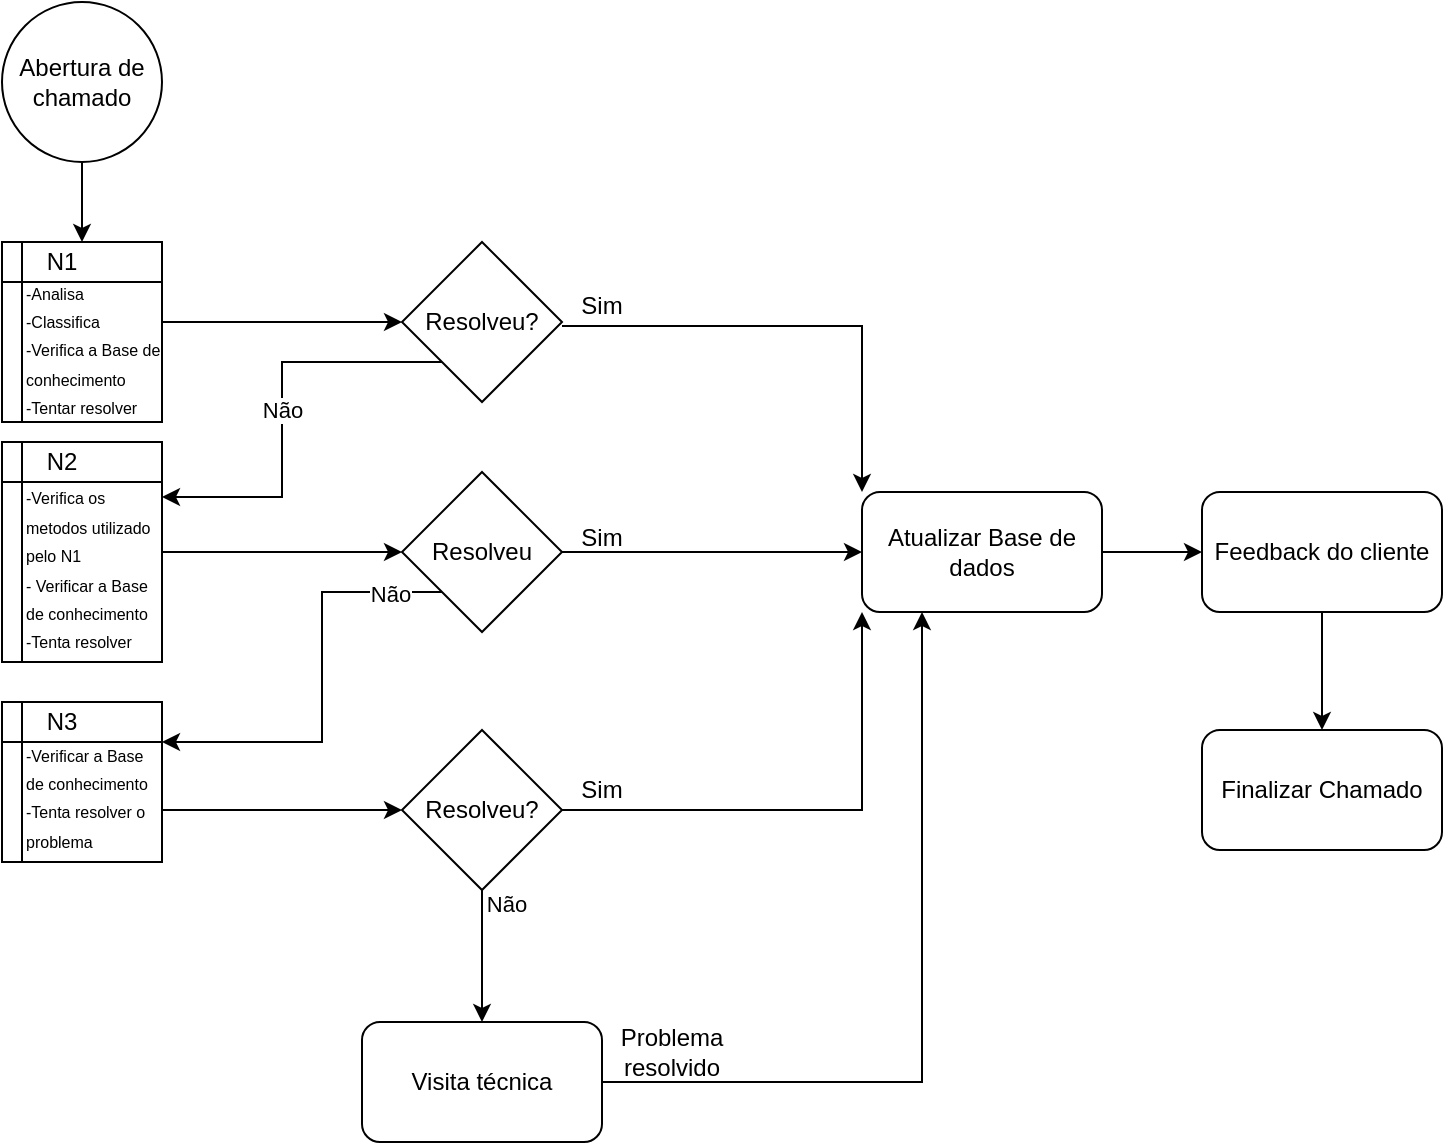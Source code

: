 <mxfile version="14.7.6" type="device"><diagram id="D5JKJ83ItGDAmjc4zXSw" name="Page-1"><mxGraphModel dx="675" dy="351" grid="1" gridSize="10" guides="1" tooltips="1" connect="1" arrows="1" fold="1" page="1" pageScale="1" pageWidth="827" pageHeight="1169" math="0" shadow="0"><root><mxCell id="0"/><mxCell id="1" parent="0"/><mxCell id="3NSEL4kOnluSOp-S8pPM-10" style="edgeStyle=orthogonalEdgeStyle;rounded=0;orthogonalLoop=1;jettySize=auto;html=1;exitX=0.5;exitY=1;exitDx=0;exitDy=0;entryX=0.75;entryY=0;entryDx=0;entryDy=0;" parent="1" source="3NSEL4kOnluSOp-S8pPM-5" target="zKUtLI6Z8DhGinox8jtZ-1" edge="1"><mxGeometry relative="1" as="geometry"><mxPoint x="120" y="130" as="targetPoint"/></mxGeometry></mxCell><mxCell id="3NSEL4kOnluSOp-S8pPM-5" value="Abertura de chamado" style="ellipse;whiteSpace=wrap;html=1;aspect=fixed;" parent="1" vertex="1"><mxGeometry x="80" y="90" width="80" height="80" as="geometry"/></mxCell><mxCell id="3NSEL4kOnluSOp-S8pPM-39" style="edgeStyle=orthogonalEdgeStyle;rounded=0;orthogonalLoop=1;jettySize=auto;html=1;exitX=1;exitY=0.5;exitDx=0;exitDy=0;entryX=0;entryY=0.5;entryDx=0;entryDy=0;" parent="1" source="3NSEL4kOnluSOp-S8pPM-11" target="3NSEL4kOnluSOp-S8pPM-13" edge="1"><mxGeometry relative="1" as="geometry"><Array as="points"><mxPoint x="160" y="250"/></Array></mxGeometry></mxCell><mxCell id="3NSEL4kOnluSOp-S8pPM-11" value="" style="shape=internalStorage;whiteSpace=wrap;html=1;backgroundOutline=1;dx=10;dy=20;" parent="1" vertex="1"><mxGeometry x="80" y="210" width="80" height="90" as="geometry"/></mxCell><mxCell id="3NSEL4kOnluSOp-S8pPM-40" value="Não" style="edgeStyle=orthogonalEdgeStyle;rounded=0;orthogonalLoop=1;jettySize=auto;html=1;exitX=0;exitY=1;exitDx=0;exitDy=0;entryX=1;entryY=0.25;entryDx=0;entryDy=0;" parent="1" source="3NSEL4kOnluSOp-S8pPM-13" target="3NSEL4kOnluSOp-S8pPM-15" edge="1"><mxGeometry relative="1" as="geometry"><mxPoint x="180" y="360" as="targetPoint"/></mxGeometry></mxCell><mxCell id="3NSEL4kOnluSOp-S8pPM-13" value="Resolveu?" style="rhombus;whiteSpace=wrap;html=1;" parent="1" vertex="1"><mxGeometry x="280" y="210" width="80" height="80" as="geometry"/></mxCell><mxCell id="3NSEL4kOnluSOp-S8pPM-44" style="edgeStyle=orthogonalEdgeStyle;rounded=0;orthogonalLoop=1;jettySize=auto;html=1;exitX=1;exitY=0.5;exitDx=0;exitDy=0;entryX=0;entryY=0.5;entryDx=0;entryDy=0;" parent="1" source="3NSEL4kOnluSOp-S8pPM-15" target="3NSEL4kOnluSOp-S8pPM-42" edge="1"><mxGeometry relative="1" as="geometry"/></mxCell><mxCell id="3NSEL4kOnluSOp-S8pPM-15" value="" style="shape=internalStorage;whiteSpace=wrap;html=1;backgroundOutline=1;dx=10;dy=20;" parent="1" vertex="1"><mxGeometry x="80" y="310" width="80" height="110" as="geometry"/></mxCell><mxCell id="3NSEL4kOnluSOp-S8pPM-16" value="" style="shape=internalStorage;whiteSpace=wrap;html=1;backgroundOutline=1;dx=10;dy=20;" parent="1" vertex="1"><mxGeometry x="80" y="440" width="80" height="80" as="geometry"/></mxCell><mxCell id="3NSEL4kOnluSOp-S8pPM-34" value="Finalizar Chamado" style="rounded=1;whiteSpace=wrap;html=1;" parent="1" vertex="1"><mxGeometry x="680" y="454" width="120" height="60" as="geometry"/></mxCell><mxCell id="3NSEL4kOnluSOp-S8pPM-48" style="edgeStyle=orthogonalEdgeStyle;rounded=0;orthogonalLoop=1;jettySize=auto;html=1;exitX=0;exitY=1;exitDx=0;exitDy=0;entryX=1;entryY=0.25;entryDx=0;entryDy=0;" parent="1" source="3NSEL4kOnluSOp-S8pPM-42" target="3NSEL4kOnluSOp-S8pPM-16" edge="1"><mxGeometry relative="1" as="geometry"><Array as="points"><mxPoint x="240" y="385"/><mxPoint x="240" y="460"/></Array></mxGeometry></mxCell><mxCell id="3NSEL4kOnluSOp-S8pPM-50" value="Não" style="edgeLabel;html=1;align=center;verticalAlign=middle;resizable=0;points=[];" parent="3NSEL4kOnluSOp-S8pPM-48" vertex="1" connectable="0"><mxGeometry x="-0.756" y="1" relative="1" as="geometry"><mxPoint as="offset"/></mxGeometry></mxCell><mxCell id="bTkxc7KBUEMTEHZper9e-31" style="edgeStyle=orthogonalEdgeStyle;rounded=0;orthogonalLoop=1;jettySize=auto;html=1;exitX=1;exitY=0.5;exitDx=0;exitDy=0;entryX=0;entryY=0.5;entryDx=0;entryDy=0;" edge="1" parent="1" source="3NSEL4kOnluSOp-S8pPM-42" target="bTkxc7KBUEMTEHZper9e-3"><mxGeometry relative="1" as="geometry"/></mxCell><mxCell id="3NSEL4kOnluSOp-S8pPM-42" value="Resolveu" style="rhombus;whiteSpace=wrap;html=1;" parent="1" vertex="1"><mxGeometry x="280" y="325" width="80" height="80" as="geometry"/></mxCell><mxCell id="bTkxc7KBUEMTEHZper9e-2" style="edgeStyle=orthogonalEdgeStyle;rounded=0;orthogonalLoop=1;jettySize=auto;html=1;exitX=0.5;exitY=1;exitDx=0;exitDy=0;entryX=0.5;entryY=0;entryDx=0;entryDy=0;" edge="1" parent="1" source="3NSEL4kOnluSOp-S8pPM-51" target="bTkxc7KBUEMTEHZper9e-1"><mxGeometry relative="1" as="geometry"/></mxCell><mxCell id="bTkxc7KBUEMTEHZper9e-16" value="Não" style="edgeLabel;html=1;align=center;verticalAlign=middle;resizable=0;points=[];" vertex="1" connectable="0" parent="bTkxc7KBUEMTEHZper9e-2"><mxGeometry x="-0.927" y="-1" relative="1" as="geometry"><mxPoint x="13" y="4" as="offset"/></mxGeometry></mxCell><mxCell id="bTkxc7KBUEMTEHZper9e-40" style="edgeStyle=orthogonalEdgeStyle;rounded=0;orthogonalLoop=1;jettySize=auto;html=1;exitX=1;exitY=0.5;exitDx=0;exitDy=0;entryX=0;entryY=1;entryDx=0;entryDy=0;" edge="1" parent="1" source="3NSEL4kOnluSOp-S8pPM-51" target="bTkxc7KBUEMTEHZper9e-3"><mxGeometry relative="1" as="geometry"/></mxCell><mxCell id="3NSEL4kOnluSOp-S8pPM-51" value="Resolveu?" style="rhombus;whiteSpace=wrap;html=1;" parent="1" vertex="1"><mxGeometry x="280" y="454" width="80" height="80" as="geometry"/></mxCell><mxCell id="zKUtLI6Z8DhGinox8jtZ-1" value="N1" style="text;html=1;strokeColor=none;fillColor=none;align=center;verticalAlign=middle;whiteSpace=wrap;rounded=0;" parent="1" vertex="1"><mxGeometry x="90" y="210" width="40" height="20" as="geometry"/></mxCell><mxCell id="zKUtLI6Z8DhGinox8jtZ-2" value="&lt;font style=&quot;font-size: 8px&quot;&gt;-Analisa&lt;br&gt;&lt;/font&gt;&lt;span&gt;&lt;font style=&quot;font-size: 8px&quot;&gt;-Classifica&lt;br&gt;-Verifica a Base de conhecimento&lt;br&gt;&lt;/font&gt;&lt;span style=&quot;font-size: 8px&quot;&gt;-Tentar&amp;nbsp;resolver&lt;/span&gt;&lt;br&gt;&lt;/span&gt;" style="text;html=1;strokeColor=none;fillColor=none;align=left;verticalAlign=middle;whiteSpace=wrap;rounded=0;" parent="1" vertex="1"><mxGeometry x="90" y="233" width="70" height="60" as="geometry"/></mxCell><mxCell id="zKUtLI6Z8DhGinox8jtZ-3" value="N2" style="text;html=1;strokeColor=none;fillColor=none;align=center;verticalAlign=middle;whiteSpace=wrap;rounded=0;" parent="1" vertex="1"><mxGeometry x="90" y="310" width="40" height="20" as="geometry"/></mxCell><mxCell id="zKUtLI6Z8DhGinox8jtZ-4" value="&lt;font style=&quot;font-size: 8px&quot;&gt;-Verifica os metodos utilizado pelo N1&lt;br&gt;- Verificar a Base de conhecimento&lt;br&gt;-Tenta resolver&lt;br&gt;&lt;/font&gt;" style="text;html=1;strokeColor=none;fillColor=none;align=left;verticalAlign=middle;whiteSpace=wrap;rounded=0;" parent="1" vertex="1"><mxGeometry x="90" y="333" width="70" height="80" as="geometry"/></mxCell><mxCell id="zKUtLI6Z8DhGinox8jtZ-5" value="N3" style="text;html=1;strokeColor=none;fillColor=none;align=center;verticalAlign=middle;whiteSpace=wrap;rounded=0;" parent="1" vertex="1"><mxGeometry x="90" y="440" width="40" height="20" as="geometry"/></mxCell><mxCell id="bTkxc7KBUEMTEHZper9e-14" style="edgeStyle=orthogonalEdgeStyle;rounded=0;orthogonalLoop=1;jettySize=auto;html=1;exitX=1;exitY=0.5;exitDx=0;exitDy=0;entryX=0;entryY=0.5;entryDx=0;entryDy=0;" edge="1" parent="1" source="zKUtLI6Z8DhGinox8jtZ-6" target="3NSEL4kOnluSOp-S8pPM-51"><mxGeometry relative="1" as="geometry"/></mxCell><mxCell id="zKUtLI6Z8DhGinox8jtZ-6" value="&lt;span style=&quot;font-size: 8px&quot;&gt;-Verificar a Base de conhecimento&lt;br&gt;&lt;/span&gt;&lt;span style=&quot;font-size: 8px&quot;&gt;-Tenta resolver o problema&lt;/span&gt;&lt;span style=&quot;font-size: 8px&quot;&gt;&lt;br&gt;&lt;br&gt;&lt;/span&gt;" style="text;html=1;strokeColor=none;fillColor=none;align=left;verticalAlign=middle;whiteSpace=wrap;rounded=0;" parent="1" vertex="1"><mxGeometry x="90" y="464" width="70" height="60" as="geometry"/></mxCell><mxCell id="bTkxc7KBUEMTEHZper9e-41" style="edgeStyle=orthogonalEdgeStyle;rounded=0;orthogonalLoop=1;jettySize=auto;html=1;exitX=1;exitY=0.5;exitDx=0;exitDy=0;entryX=0.25;entryY=1;entryDx=0;entryDy=0;" edge="1" parent="1" source="bTkxc7KBUEMTEHZper9e-1" target="bTkxc7KBUEMTEHZper9e-3"><mxGeometry relative="1" as="geometry"/></mxCell><mxCell id="bTkxc7KBUEMTEHZper9e-1" value="Visita técnica" style="rounded=1;whiteSpace=wrap;html=1;" vertex="1" parent="1"><mxGeometry x="260" y="600" width="120" height="60" as="geometry"/></mxCell><mxCell id="bTkxc7KBUEMTEHZper9e-35" style="edgeStyle=orthogonalEdgeStyle;rounded=0;orthogonalLoop=1;jettySize=auto;html=1;exitX=1;exitY=0.5;exitDx=0;exitDy=0;entryX=0;entryY=0.5;entryDx=0;entryDy=0;" edge="1" parent="1" source="bTkxc7KBUEMTEHZper9e-3" target="bTkxc7KBUEMTEHZper9e-4"><mxGeometry relative="1" as="geometry"/></mxCell><mxCell id="bTkxc7KBUEMTEHZper9e-3" value="Atualizar Base de dados" style="rounded=1;whiteSpace=wrap;html=1;" vertex="1" parent="1"><mxGeometry x="510" y="335" width="120" height="60" as="geometry"/></mxCell><mxCell id="bTkxc7KBUEMTEHZper9e-36" style="edgeStyle=orthogonalEdgeStyle;rounded=0;orthogonalLoop=1;jettySize=auto;html=1;exitX=0.5;exitY=1;exitDx=0;exitDy=0;entryX=0.5;entryY=0;entryDx=0;entryDy=0;" edge="1" parent="1" source="bTkxc7KBUEMTEHZper9e-4" target="3NSEL4kOnluSOp-S8pPM-34"><mxGeometry relative="1" as="geometry"/></mxCell><mxCell id="bTkxc7KBUEMTEHZper9e-4" value="Feedback do cliente" style="rounded=1;whiteSpace=wrap;html=1;" vertex="1" parent="1"><mxGeometry x="680" y="335" width="120" height="60" as="geometry"/></mxCell><mxCell id="bTkxc7KBUEMTEHZper9e-24" value="Sim" style="text;html=1;strokeColor=none;fillColor=none;align=center;verticalAlign=middle;whiteSpace=wrap;rounded=0;" vertex="1" parent="1"><mxGeometry x="360" y="348" width="40" height="20" as="geometry"/></mxCell><mxCell id="bTkxc7KBUEMTEHZper9e-38" style="edgeStyle=orthogonalEdgeStyle;rounded=0;orthogonalLoop=1;jettySize=auto;html=1;exitX=0;exitY=1;exitDx=0;exitDy=0;entryX=0;entryY=0;entryDx=0;entryDy=0;" edge="1" parent="1" source="bTkxc7KBUEMTEHZper9e-25" target="bTkxc7KBUEMTEHZper9e-3"><mxGeometry relative="1" as="geometry"><Array as="points"><mxPoint x="510" y="252"/></Array></mxGeometry></mxCell><mxCell id="bTkxc7KBUEMTEHZper9e-25" value="Sim" style="text;html=1;strokeColor=none;fillColor=none;align=center;verticalAlign=middle;whiteSpace=wrap;rounded=0;" vertex="1" parent="1"><mxGeometry x="360" y="232" width="40" height="20" as="geometry"/></mxCell><mxCell id="bTkxc7KBUEMTEHZper9e-26" value="Sim" style="text;html=1;strokeColor=none;fillColor=none;align=center;verticalAlign=middle;whiteSpace=wrap;rounded=0;" vertex="1" parent="1"><mxGeometry x="360" y="474" width="40" height="20" as="geometry"/></mxCell><mxCell id="bTkxc7KBUEMTEHZper9e-37" value="Problema resolvido" style="text;html=1;strokeColor=none;fillColor=none;align=center;verticalAlign=middle;whiteSpace=wrap;rounded=0;" vertex="1" parent="1"><mxGeometry x="380" y="600" width="70" height="30" as="geometry"/></mxCell></root></mxGraphModel></diagram></mxfile>